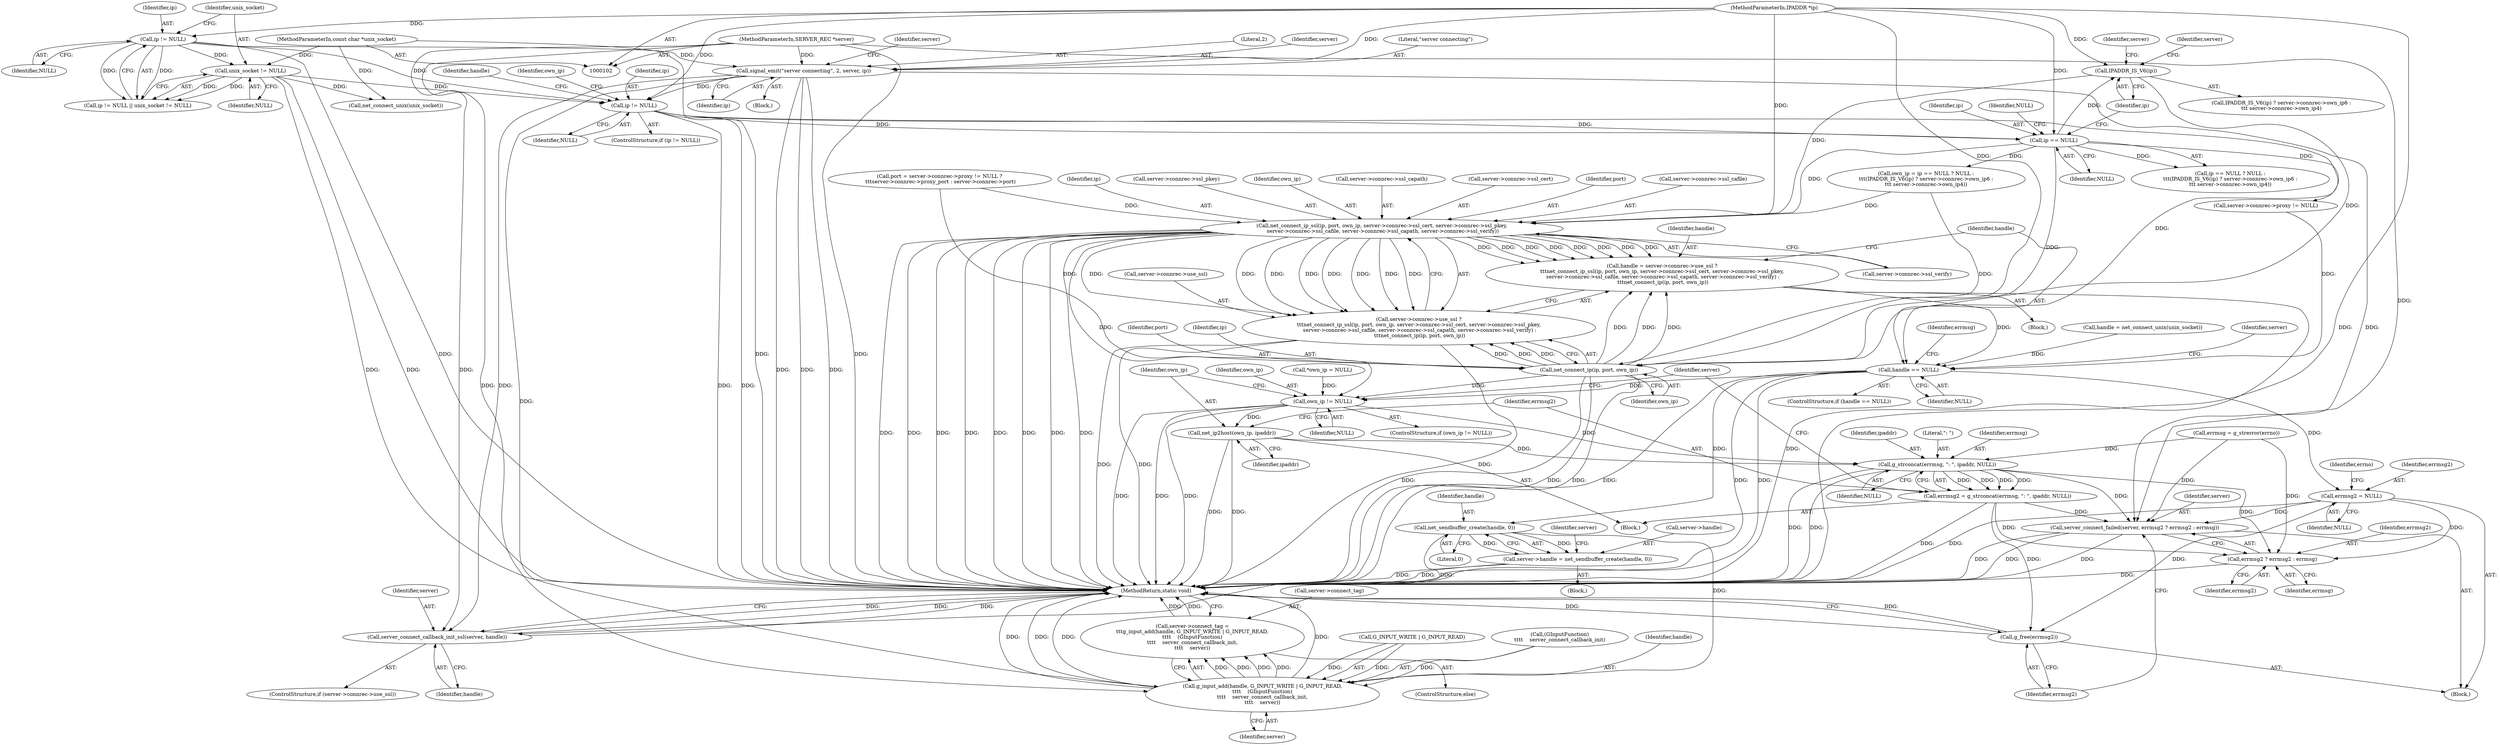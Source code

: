 digraph "0_irssi-proxy_85bbc05b21678e80423815d2ef1dfe26208491ab_3@pointer" {
"1000149" [label="(Call,IPADDR_IS_V6(ip))"];
"1000144" [label="(Call,ip == NULL)"];
"1000137" [label="(Call,ip != NULL)"];
"1000124" [label="(Call,signal_emit(\"server connecting\", 2, server, ip))"];
"1000103" [label="(MethodParameterIn,SERVER_REC *server)"];
"1000118" [label="(Call,ip != NULL)"];
"1000104" [label="(MethodParameterIn,IPADDR *ip)"];
"1000121" [label="(Call,unix_socket != NULL)"];
"1000105" [label="(MethodParameterIn,const char *unix_socket)"];
"1000189" [label="(Call,net_connect_ip_ssl(ip, port, own_ip, server->connrec->ssl_cert, server->connrec->ssl_pkey,\n server->connrec->ssl_cafile, server->connrec->ssl_capath, server->connrec->ssl_verify))"];
"1000181" [label="(Call,handle = server->connrec->use_ssl ?\n\t\t\tnet_connect_ip_ssl(ip, port, own_ip, server->connrec->ssl_cert, server->connrec->ssl_pkey,\n server->connrec->ssl_cafile, server->connrec->ssl_capath, server->connrec->ssl_verify) :\n \t\t\tnet_connect_ip(ip, port, own_ip))"];
"1000229" [label="(Call,handle == NULL)"];
"1000237" [label="(Call,errmsg2 = NULL)"];
"1000285" [label="(Call,server_connect_failed(server, errmsg2 ? errmsg2 : errmsg))"];
"1000287" [label="(Call,errmsg2 ? errmsg2 : errmsg)"];
"1000291" [label="(Call,g_free(errmsg2))"];
"1000246" [label="(Call,own_ip != NULL)"];
"1000250" [label="(Call,net_ip2host(own_ip, ipaddr))"];
"1000255" [label="(Call,g_strconcat(errmsg, \": \", ipaddr, NULL))"];
"1000253" [label="(Call,errmsg2 = g_strconcat(errmsg, \": \", ipaddr, NULL))"];
"1000299" [label="(Call,net_sendbuffer_create(handle, 0))"];
"1000295" [label="(Call,server->handle = net_sendbuffer_create(handle, 0))"];
"1000308" [label="(Call,server_connect_callback_init_ssl(server, handle))"];
"1000316" [label="(Call,g_input_add(handle, G_INPUT_WRITE | G_INPUT_READ,\n\t\t\t\t    (GInputFunction)\n\t\t\t\t    server_connect_callback_init,\n\t\t\t\t    server))"];
"1000312" [label="(Call,server->connect_tag =\n\t\t\tg_input_add(handle, G_INPUT_WRITE | G_INPUT_READ,\n\t\t\t\t    (GInputFunction)\n\t\t\t\t    server_connect_callback_init,\n\t\t\t\t    server))"];
"1000183" [label="(Call,server->connrec->use_ssl ?\n\t\t\tnet_connect_ip_ssl(ip, port, own_ip, server->connrec->ssl_cert, server->connrec->ssl_pkey,\n server->connrec->ssl_cafile, server->connrec->ssl_capath, server->connrec->ssl_verify) :\n \t\t\tnet_connect_ip(ip, port, own_ip))"];
"1000218" [label="(Call,net_connect_ip(ip, port, own_ip))"];
"1000125" [label="(Literal,\"server connecting\")"];
"1000219" [label="(Identifier,ip)"];
"1000143" [label="(Call,ip == NULL ? NULL :\n\t\t\t(IPADDR_IS_V6(ip) ? server->connrec->own_ip6 :\n\t\t\t server->connrec->own_ip4))"];
"1000305" [label="(Identifier,server)"];
"1000191" [label="(Identifier,port)"];
"1000164" [label="(Call,server->connrec->proxy != NULL)"];
"1000324" [label="(Identifier,server)"];
"1000123" [label="(Identifier,NULL)"];
"1000147" [label="(Identifier,NULL)"];
"1000231" [label="(Identifier,NULL)"];
"1000220" [label="(Identifier,port)"];
"1000203" [label="(Call,server->connrec->ssl_cafile)"];
"1000308" [label="(Call,server_connect_callback_init_ssl(server, handle))"];
"1000190" [label="(Identifier,ip)"];
"1000140" [label="(Block,)"];
"1000146" [label="(Identifier,NULL)"];
"1000292" [label="(Identifier,errmsg2)"];
"1000318" [label="(Call,G_INPUT_WRITE | G_INPUT_READ)"];
"1000312" [label="(Call,server->connect_tag =\n\t\t\tg_input_add(handle, G_INPUT_WRITE | G_INPUT_READ,\n\t\t\t\t    (GInputFunction)\n\t\t\t\t    server_connect_callback_init,\n\t\t\t\t    server))"];
"1000252" [label="(Identifier,ipaddr)"];
"1000106" [label="(Block,)"];
"1000145" [label="(Identifier,ip)"];
"1000189" [label="(Call,net_connect_ip_ssl(ip, port, own_ip, server->connrec->ssl_cert, server->connrec->ssl_pkey,\n server->connrec->ssl_cafile, server->connrec->ssl_capath, server->connrec->ssl_verify))"];
"1000300" [label="(Identifier,handle)"];
"1000104" [label="(MethodParameterIn,IPADDR *ip)"];
"1000198" [label="(Call,server->connrec->ssl_pkey)"];
"1000325" [label="(MethodReturn,static void)"];
"1000258" [label="(Identifier,ipaddr)"];
"1000228" [label="(ControlStructure,if (handle == NULL))"];
"1000119" [label="(Identifier,ip)"];
"1000182" [label="(Identifier,handle)"];
"1000224" [label="(Call,handle = net_connect_unix(unix_socket))"];
"1000316" [label="(Call,g_input_add(handle, G_INPUT_WRITE | G_INPUT_READ,\n\t\t\t\t    (GInputFunction)\n\t\t\t\t    server_connect_callback_init,\n\t\t\t\t    server))"];
"1000144" [label="(Call,ip == NULL)"];
"1000311" [label="(ControlStructure,else)"];
"1000192" [label="(Identifier,own_ip)"];
"1000297" [label="(Identifier,server)"];
"1000218" [label="(Call,net_connect_ip(ip, port, own_ip))"];
"1000296" [label="(Call,server->handle)"];
"1000285" [label="(Call,server_connect_failed(server, errmsg2 ? errmsg2 : errmsg))"];
"1000226" [label="(Call,net_connect_unix(unix_socket))"];
"1000121" [label="(Call,unix_socket != NULL)"];
"1000289" [label="(Identifier,errmsg2)"];
"1000137" [label="(Call,ip != NULL)"];
"1000245" [label="(ControlStructure,if (own_ip != NULL))"];
"1000225" [label="(Identifier,handle)"];
"1000253" [label="(Call,errmsg2 = g_strconcat(errmsg, \": \", ipaddr, NULL))"];
"1000257" [label="(Literal,\": \")"];
"1000242" [label="(Identifier,errno)"];
"1000103" [label="(MethodParameterIn,SERVER_REC *server)"];
"1000295" [label="(Call,server->handle = net_sendbuffer_create(handle, 0))"];
"1000229" [label="(Call,handle == NULL)"];
"1000262" [label="(Identifier,server)"];
"1000248" [label="(Identifier,NULL)"];
"1000132" [label="(Identifier,server)"];
"1000288" [label="(Identifier,errmsg2)"];
"1000105" [label="(MethodParameterIn,const char *unix_socket)"];
"1000302" [label="(ControlStructure,if (server->connrec->use_ssl))"];
"1000238" [label="(Identifier,errmsg2)"];
"1000251" [label="(Identifier,own_ip)"];
"1000230" [label="(Identifier,handle)"];
"1000150" [label="(Identifier,ip)"];
"1000313" [label="(Call,server->connect_tag)"];
"1000290" [label="(Identifier,errmsg)"];
"1000249" [label="(Block,)"];
"1000310" [label="(Identifier,handle)"];
"1000250" [label="(Call,net_ip2host(own_ip, ipaddr))"];
"1000141" [label="(Call,own_ip = ip == NULL ? NULL :\n\t\t\t(IPADDR_IS_V6(ip) ? server->connrec->own_ip6 :\n\t\t\t server->connrec->own_ip4))"];
"1000247" [label="(Identifier,own_ip)"];
"1000255" [label="(Call,g_strconcat(errmsg, \": \", ipaddr, NULL))"];
"1000184" [label="(Call,server->connrec->use_ssl)"];
"1000148" [label="(Call,IPADDR_IS_V6(ip) ? server->connrec->own_ip6 :\n\t\t\t server->connrec->own_ip4)"];
"1000246" [label="(Call,own_ip != NULL)"];
"1000120" [label="(Identifier,NULL)"];
"1000124" [label="(Call,signal_emit(\"server connecting\", 2, server, ip))"];
"1000294" [label="(Block,)"];
"1000232" [label="(Block,)"];
"1000158" [label="(Identifier,server)"];
"1000233" [label="(Call,errmsg = g_strerror(errno))"];
"1000321" [label="(Call,(GInputFunction)\n\t\t\t\t    server_connect_callback_init)"];
"1000109" [label="(Call,*own_ip = NULL)"];
"1000309" [label="(Identifier,server)"];
"1000286" [label="(Identifier,server)"];
"1000139" [label="(Identifier,NULL)"];
"1000118" [label="(Call,ip != NULL)"];
"1000161" [label="(Call,port = server->connrec->proxy != NULL ?\n \t\t\tserver->connrec->proxy_port : server->connrec->port)"];
"1000136" [label="(ControlStructure,if (ip != NULL))"];
"1000299" [label="(Call,net_sendbuffer_create(handle, 0))"];
"1000317" [label="(Identifier,handle)"];
"1000128" [label="(Identifier,ip)"];
"1000291" [label="(Call,g_free(errmsg2))"];
"1000221" [label="(Identifier,own_ip)"];
"1000126" [label="(Literal,2)"];
"1000142" [label="(Identifier,own_ip)"];
"1000153" [label="(Identifier,server)"];
"1000208" [label="(Call,server->connrec->ssl_capath)"];
"1000301" [label="(Literal,0)"];
"1000117" [label="(Call,ip != NULL || unix_socket != NULL)"];
"1000254" [label="(Identifier,errmsg2)"];
"1000183" [label="(Call,server->connrec->use_ssl ?\n\t\t\tnet_connect_ip_ssl(ip, port, own_ip, server->connrec->ssl_cert, server->connrec->ssl_pkey,\n server->connrec->ssl_cafile, server->connrec->ssl_capath, server->connrec->ssl_verify) :\n \t\t\tnet_connect_ip(ip, port, own_ip))"];
"1000234" [label="(Identifier,errmsg)"];
"1000287" [label="(Call,errmsg2 ? errmsg2 : errmsg)"];
"1000237" [label="(Call,errmsg2 = NULL)"];
"1000213" [label="(Call,server->connrec->ssl_verify)"];
"1000181" [label="(Call,handle = server->connrec->use_ssl ?\n\t\t\tnet_connect_ip_ssl(ip, port, own_ip, server->connrec->ssl_cert, server->connrec->ssl_pkey,\n server->connrec->ssl_cafile, server->connrec->ssl_capath, server->connrec->ssl_verify) :\n \t\t\tnet_connect_ip(ip, port, own_ip))"];
"1000138" [label="(Identifier,ip)"];
"1000122" [label="(Identifier,unix_socket)"];
"1000149" [label="(Call,IPADDR_IS_V6(ip))"];
"1000256" [label="(Identifier,errmsg)"];
"1000259" [label="(Identifier,NULL)"];
"1000193" [label="(Call,server->connrec->ssl_cert)"];
"1000127" [label="(Identifier,server)"];
"1000239" [label="(Identifier,NULL)"];
"1000149" -> "1000148"  [label="AST: "];
"1000149" -> "1000150"  [label="CFG: "];
"1000150" -> "1000149"  [label="AST: "];
"1000153" -> "1000149"  [label="CFG: "];
"1000158" -> "1000149"  [label="CFG: "];
"1000144" -> "1000149"  [label="DDG: "];
"1000104" -> "1000149"  [label="DDG: "];
"1000149" -> "1000189"  [label="DDG: "];
"1000149" -> "1000218"  [label="DDG: "];
"1000144" -> "1000143"  [label="AST: "];
"1000144" -> "1000146"  [label="CFG: "];
"1000145" -> "1000144"  [label="AST: "];
"1000146" -> "1000144"  [label="AST: "];
"1000147" -> "1000144"  [label="CFG: "];
"1000150" -> "1000144"  [label="CFG: "];
"1000144" -> "1000141"  [label="DDG: "];
"1000137" -> "1000144"  [label="DDG: "];
"1000137" -> "1000144"  [label="DDG: "];
"1000104" -> "1000144"  [label="DDG: "];
"1000144" -> "1000143"  [label="DDG: "];
"1000144" -> "1000164"  [label="DDG: "];
"1000144" -> "1000189"  [label="DDG: "];
"1000144" -> "1000218"  [label="DDG: "];
"1000137" -> "1000136"  [label="AST: "];
"1000137" -> "1000139"  [label="CFG: "];
"1000138" -> "1000137"  [label="AST: "];
"1000139" -> "1000137"  [label="AST: "];
"1000142" -> "1000137"  [label="CFG: "];
"1000225" -> "1000137"  [label="CFG: "];
"1000137" -> "1000325"  [label="DDG: "];
"1000137" -> "1000325"  [label="DDG: "];
"1000124" -> "1000137"  [label="DDG: "];
"1000104" -> "1000137"  [label="DDG: "];
"1000121" -> "1000137"  [label="DDG: "];
"1000118" -> "1000137"  [label="DDG: "];
"1000137" -> "1000229"  [label="DDG: "];
"1000124" -> "1000106"  [label="AST: "];
"1000124" -> "1000128"  [label="CFG: "];
"1000125" -> "1000124"  [label="AST: "];
"1000126" -> "1000124"  [label="AST: "];
"1000127" -> "1000124"  [label="AST: "];
"1000128" -> "1000124"  [label="AST: "];
"1000132" -> "1000124"  [label="CFG: "];
"1000124" -> "1000325"  [label="DDG: "];
"1000124" -> "1000325"  [label="DDG: "];
"1000124" -> "1000325"  [label="DDG: "];
"1000103" -> "1000124"  [label="DDG: "];
"1000118" -> "1000124"  [label="DDG: "];
"1000104" -> "1000124"  [label="DDG: "];
"1000124" -> "1000285"  [label="DDG: "];
"1000124" -> "1000308"  [label="DDG: "];
"1000124" -> "1000316"  [label="DDG: "];
"1000103" -> "1000102"  [label="AST: "];
"1000103" -> "1000325"  [label="DDG: "];
"1000103" -> "1000285"  [label="DDG: "];
"1000103" -> "1000308"  [label="DDG: "];
"1000103" -> "1000316"  [label="DDG: "];
"1000118" -> "1000117"  [label="AST: "];
"1000118" -> "1000120"  [label="CFG: "];
"1000119" -> "1000118"  [label="AST: "];
"1000120" -> "1000118"  [label="AST: "];
"1000122" -> "1000118"  [label="CFG: "];
"1000117" -> "1000118"  [label="CFG: "];
"1000118" -> "1000325"  [label="DDG: "];
"1000118" -> "1000117"  [label="DDG: "];
"1000118" -> "1000117"  [label="DDG: "];
"1000104" -> "1000118"  [label="DDG: "];
"1000118" -> "1000121"  [label="DDG: "];
"1000104" -> "1000102"  [label="AST: "];
"1000104" -> "1000325"  [label="DDG: "];
"1000104" -> "1000189"  [label="DDG: "];
"1000104" -> "1000218"  [label="DDG: "];
"1000121" -> "1000117"  [label="AST: "];
"1000121" -> "1000123"  [label="CFG: "];
"1000122" -> "1000121"  [label="AST: "];
"1000123" -> "1000121"  [label="AST: "];
"1000117" -> "1000121"  [label="CFG: "];
"1000121" -> "1000325"  [label="DDG: "];
"1000121" -> "1000325"  [label="DDG: "];
"1000121" -> "1000117"  [label="DDG: "];
"1000121" -> "1000117"  [label="DDG: "];
"1000105" -> "1000121"  [label="DDG: "];
"1000121" -> "1000226"  [label="DDG: "];
"1000105" -> "1000102"  [label="AST: "];
"1000105" -> "1000325"  [label="DDG: "];
"1000105" -> "1000226"  [label="DDG: "];
"1000189" -> "1000183"  [label="AST: "];
"1000189" -> "1000213"  [label="CFG: "];
"1000190" -> "1000189"  [label="AST: "];
"1000191" -> "1000189"  [label="AST: "];
"1000192" -> "1000189"  [label="AST: "];
"1000193" -> "1000189"  [label="AST: "];
"1000198" -> "1000189"  [label="AST: "];
"1000203" -> "1000189"  [label="AST: "];
"1000208" -> "1000189"  [label="AST: "];
"1000213" -> "1000189"  [label="AST: "];
"1000183" -> "1000189"  [label="CFG: "];
"1000189" -> "1000325"  [label="DDG: "];
"1000189" -> "1000325"  [label="DDG: "];
"1000189" -> "1000325"  [label="DDG: "];
"1000189" -> "1000325"  [label="DDG: "];
"1000189" -> "1000325"  [label="DDG: "];
"1000189" -> "1000325"  [label="DDG: "];
"1000189" -> "1000325"  [label="DDG: "];
"1000189" -> "1000325"  [label="DDG: "];
"1000189" -> "1000181"  [label="DDG: "];
"1000189" -> "1000181"  [label="DDG: "];
"1000189" -> "1000181"  [label="DDG: "];
"1000189" -> "1000181"  [label="DDG: "];
"1000189" -> "1000181"  [label="DDG: "];
"1000189" -> "1000181"  [label="DDG: "];
"1000189" -> "1000181"  [label="DDG: "];
"1000189" -> "1000181"  [label="DDG: "];
"1000189" -> "1000183"  [label="DDG: "];
"1000189" -> "1000183"  [label="DDG: "];
"1000189" -> "1000183"  [label="DDG: "];
"1000189" -> "1000183"  [label="DDG: "];
"1000189" -> "1000183"  [label="DDG: "];
"1000189" -> "1000183"  [label="DDG: "];
"1000189" -> "1000183"  [label="DDG: "];
"1000189" -> "1000183"  [label="DDG: "];
"1000161" -> "1000189"  [label="DDG: "];
"1000141" -> "1000189"  [label="DDG: "];
"1000189" -> "1000246"  [label="DDG: "];
"1000181" -> "1000140"  [label="AST: "];
"1000181" -> "1000183"  [label="CFG: "];
"1000182" -> "1000181"  [label="AST: "];
"1000183" -> "1000181"  [label="AST: "];
"1000230" -> "1000181"  [label="CFG: "];
"1000181" -> "1000325"  [label="DDG: "];
"1000218" -> "1000181"  [label="DDG: "];
"1000218" -> "1000181"  [label="DDG: "];
"1000218" -> "1000181"  [label="DDG: "];
"1000181" -> "1000229"  [label="DDG: "];
"1000229" -> "1000228"  [label="AST: "];
"1000229" -> "1000231"  [label="CFG: "];
"1000230" -> "1000229"  [label="AST: "];
"1000231" -> "1000229"  [label="AST: "];
"1000234" -> "1000229"  [label="CFG: "];
"1000297" -> "1000229"  [label="CFG: "];
"1000229" -> "1000325"  [label="DDG: "];
"1000229" -> "1000325"  [label="DDG: "];
"1000229" -> "1000325"  [label="DDG: "];
"1000224" -> "1000229"  [label="DDG: "];
"1000164" -> "1000229"  [label="DDG: "];
"1000229" -> "1000237"  [label="DDG: "];
"1000229" -> "1000246"  [label="DDG: "];
"1000229" -> "1000299"  [label="DDG: "];
"1000237" -> "1000232"  [label="AST: "];
"1000237" -> "1000239"  [label="CFG: "];
"1000238" -> "1000237"  [label="AST: "];
"1000239" -> "1000237"  [label="AST: "];
"1000242" -> "1000237"  [label="CFG: "];
"1000237" -> "1000325"  [label="DDG: "];
"1000237" -> "1000285"  [label="DDG: "];
"1000237" -> "1000287"  [label="DDG: "];
"1000237" -> "1000291"  [label="DDG: "];
"1000285" -> "1000232"  [label="AST: "];
"1000285" -> "1000287"  [label="CFG: "];
"1000286" -> "1000285"  [label="AST: "];
"1000287" -> "1000285"  [label="AST: "];
"1000292" -> "1000285"  [label="CFG: "];
"1000285" -> "1000325"  [label="DDG: "];
"1000285" -> "1000325"  [label="DDG: "];
"1000285" -> "1000325"  [label="DDG: "];
"1000253" -> "1000285"  [label="DDG: "];
"1000233" -> "1000285"  [label="DDG: "];
"1000255" -> "1000285"  [label="DDG: "];
"1000287" -> "1000289"  [label="CFG: "];
"1000287" -> "1000290"  [label="CFG: "];
"1000288" -> "1000287"  [label="AST: "];
"1000289" -> "1000287"  [label="AST: "];
"1000290" -> "1000287"  [label="AST: "];
"1000287" -> "1000325"  [label="DDG: "];
"1000253" -> "1000287"  [label="DDG: "];
"1000233" -> "1000287"  [label="DDG: "];
"1000255" -> "1000287"  [label="DDG: "];
"1000291" -> "1000232"  [label="AST: "];
"1000291" -> "1000292"  [label="CFG: "];
"1000292" -> "1000291"  [label="AST: "];
"1000325" -> "1000291"  [label="CFG: "];
"1000291" -> "1000325"  [label="DDG: "];
"1000291" -> "1000325"  [label="DDG: "];
"1000253" -> "1000291"  [label="DDG: "];
"1000246" -> "1000245"  [label="AST: "];
"1000246" -> "1000248"  [label="CFG: "];
"1000247" -> "1000246"  [label="AST: "];
"1000248" -> "1000246"  [label="AST: "];
"1000251" -> "1000246"  [label="CFG: "];
"1000262" -> "1000246"  [label="CFG: "];
"1000246" -> "1000325"  [label="DDG: "];
"1000246" -> "1000325"  [label="DDG: "];
"1000246" -> "1000325"  [label="DDG: "];
"1000218" -> "1000246"  [label="DDG: "];
"1000109" -> "1000246"  [label="DDG: "];
"1000246" -> "1000250"  [label="DDG: "];
"1000246" -> "1000255"  [label="DDG: "];
"1000250" -> "1000249"  [label="AST: "];
"1000250" -> "1000252"  [label="CFG: "];
"1000251" -> "1000250"  [label="AST: "];
"1000252" -> "1000250"  [label="AST: "];
"1000254" -> "1000250"  [label="CFG: "];
"1000250" -> "1000325"  [label="DDG: "];
"1000250" -> "1000325"  [label="DDG: "];
"1000250" -> "1000255"  [label="DDG: "];
"1000255" -> "1000253"  [label="AST: "];
"1000255" -> "1000259"  [label="CFG: "];
"1000256" -> "1000255"  [label="AST: "];
"1000257" -> "1000255"  [label="AST: "];
"1000258" -> "1000255"  [label="AST: "];
"1000259" -> "1000255"  [label="AST: "];
"1000253" -> "1000255"  [label="CFG: "];
"1000255" -> "1000325"  [label="DDG: "];
"1000255" -> "1000325"  [label="DDG: "];
"1000255" -> "1000253"  [label="DDG: "];
"1000255" -> "1000253"  [label="DDG: "];
"1000255" -> "1000253"  [label="DDG: "];
"1000255" -> "1000253"  [label="DDG: "];
"1000233" -> "1000255"  [label="DDG: "];
"1000253" -> "1000249"  [label="AST: "];
"1000254" -> "1000253"  [label="AST: "];
"1000262" -> "1000253"  [label="CFG: "];
"1000253" -> "1000325"  [label="DDG: "];
"1000299" -> "1000295"  [label="AST: "];
"1000299" -> "1000301"  [label="CFG: "];
"1000300" -> "1000299"  [label="AST: "];
"1000301" -> "1000299"  [label="AST: "];
"1000295" -> "1000299"  [label="CFG: "];
"1000299" -> "1000295"  [label="DDG: "];
"1000299" -> "1000295"  [label="DDG: "];
"1000299" -> "1000308"  [label="DDG: "];
"1000299" -> "1000316"  [label="DDG: "];
"1000295" -> "1000294"  [label="AST: "];
"1000296" -> "1000295"  [label="AST: "];
"1000305" -> "1000295"  [label="CFG: "];
"1000295" -> "1000325"  [label="DDG: "];
"1000295" -> "1000325"  [label="DDG: "];
"1000308" -> "1000302"  [label="AST: "];
"1000308" -> "1000310"  [label="CFG: "];
"1000309" -> "1000308"  [label="AST: "];
"1000310" -> "1000308"  [label="AST: "];
"1000325" -> "1000308"  [label="CFG: "];
"1000308" -> "1000325"  [label="DDG: "];
"1000308" -> "1000325"  [label="DDG: "];
"1000308" -> "1000325"  [label="DDG: "];
"1000316" -> "1000312"  [label="AST: "];
"1000316" -> "1000324"  [label="CFG: "];
"1000317" -> "1000316"  [label="AST: "];
"1000318" -> "1000316"  [label="AST: "];
"1000321" -> "1000316"  [label="AST: "];
"1000324" -> "1000316"  [label="AST: "];
"1000312" -> "1000316"  [label="CFG: "];
"1000316" -> "1000325"  [label="DDG: "];
"1000316" -> "1000325"  [label="DDG: "];
"1000316" -> "1000325"  [label="DDG: "];
"1000316" -> "1000325"  [label="DDG: "];
"1000316" -> "1000312"  [label="DDG: "];
"1000316" -> "1000312"  [label="DDG: "];
"1000316" -> "1000312"  [label="DDG: "];
"1000316" -> "1000312"  [label="DDG: "];
"1000318" -> "1000316"  [label="DDG: "];
"1000318" -> "1000316"  [label="DDG: "];
"1000321" -> "1000316"  [label="DDG: "];
"1000312" -> "1000311"  [label="AST: "];
"1000313" -> "1000312"  [label="AST: "];
"1000325" -> "1000312"  [label="CFG: "];
"1000312" -> "1000325"  [label="DDG: "];
"1000312" -> "1000325"  [label="DDG: "];
"1000183" -> "1000218"  [label="CFG: "];
"1000184" -> "1000183"  [label="AST: "];
"1000218" -> "1000183"  [label="AST: "];
"1000183" -> "1000325"  [label="DDG: "];
"1000183" -> "1000325"  [label="DDG: "];
"1000183" -> "1000325"  [label="DDG: "];
"1000218" -> "1000183"  [label="DDG: "];
"1000218" -> "1000183"  [label="DDG: "];
"1000218" -> "1000183"  [label="DDG: "];
"1000218" -> "1000221"  [label="CFG: "];
"1000219" -> "1000218"  [label="AST: "];
"1000220" -> "1000218"  [label="AST: "];
"1000221" -> "1000218"  [label="AST: "];
"1000218" -> "1000325"  [label="DDG: "];
"1000218" -> "1000325"  [label="DDG: "];
"1000218" -> "1000325"  [label="DDG: "];
"1000161" -> "1000218"  [label="DDG: "];
"1000141" -> "1000218"  [label="DDG: "];
}
